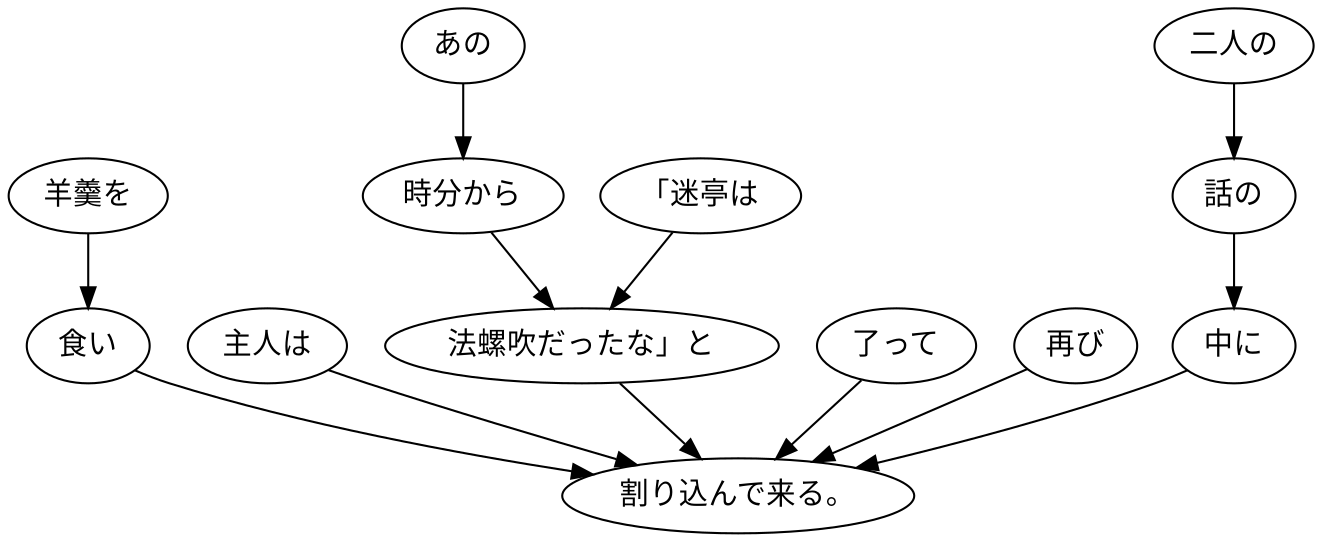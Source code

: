 digraph graph2515 {
	node0 [label="「迷亭は"];
	node1 [label="あの"];
	node2 [label="時分から"];
	node3 [label="法螺吹だったな」と"];
	node4 [label="主人は"];
	node5 [label="羊羹を"];
	node6 [label="食い"];
	node7 [label="了って"];
	node8 [label="再び"];
	node9 [label="二人の"];
	node10 [label="話の"];
	node11 [label="中に"];
	node12 [label="割り込んで来る。"];
	node0 -> node3;
	node1 -> node2;
	node2 -> node3;
	node3 -> node12;
	node4 -> node12;
	node5 -> node6;
	node6 -> node12;
	node7 -> node12;
	node8 -> node12;
	node9 -> node10;
	node10 -> node11;
	node11 -> node12;
}
